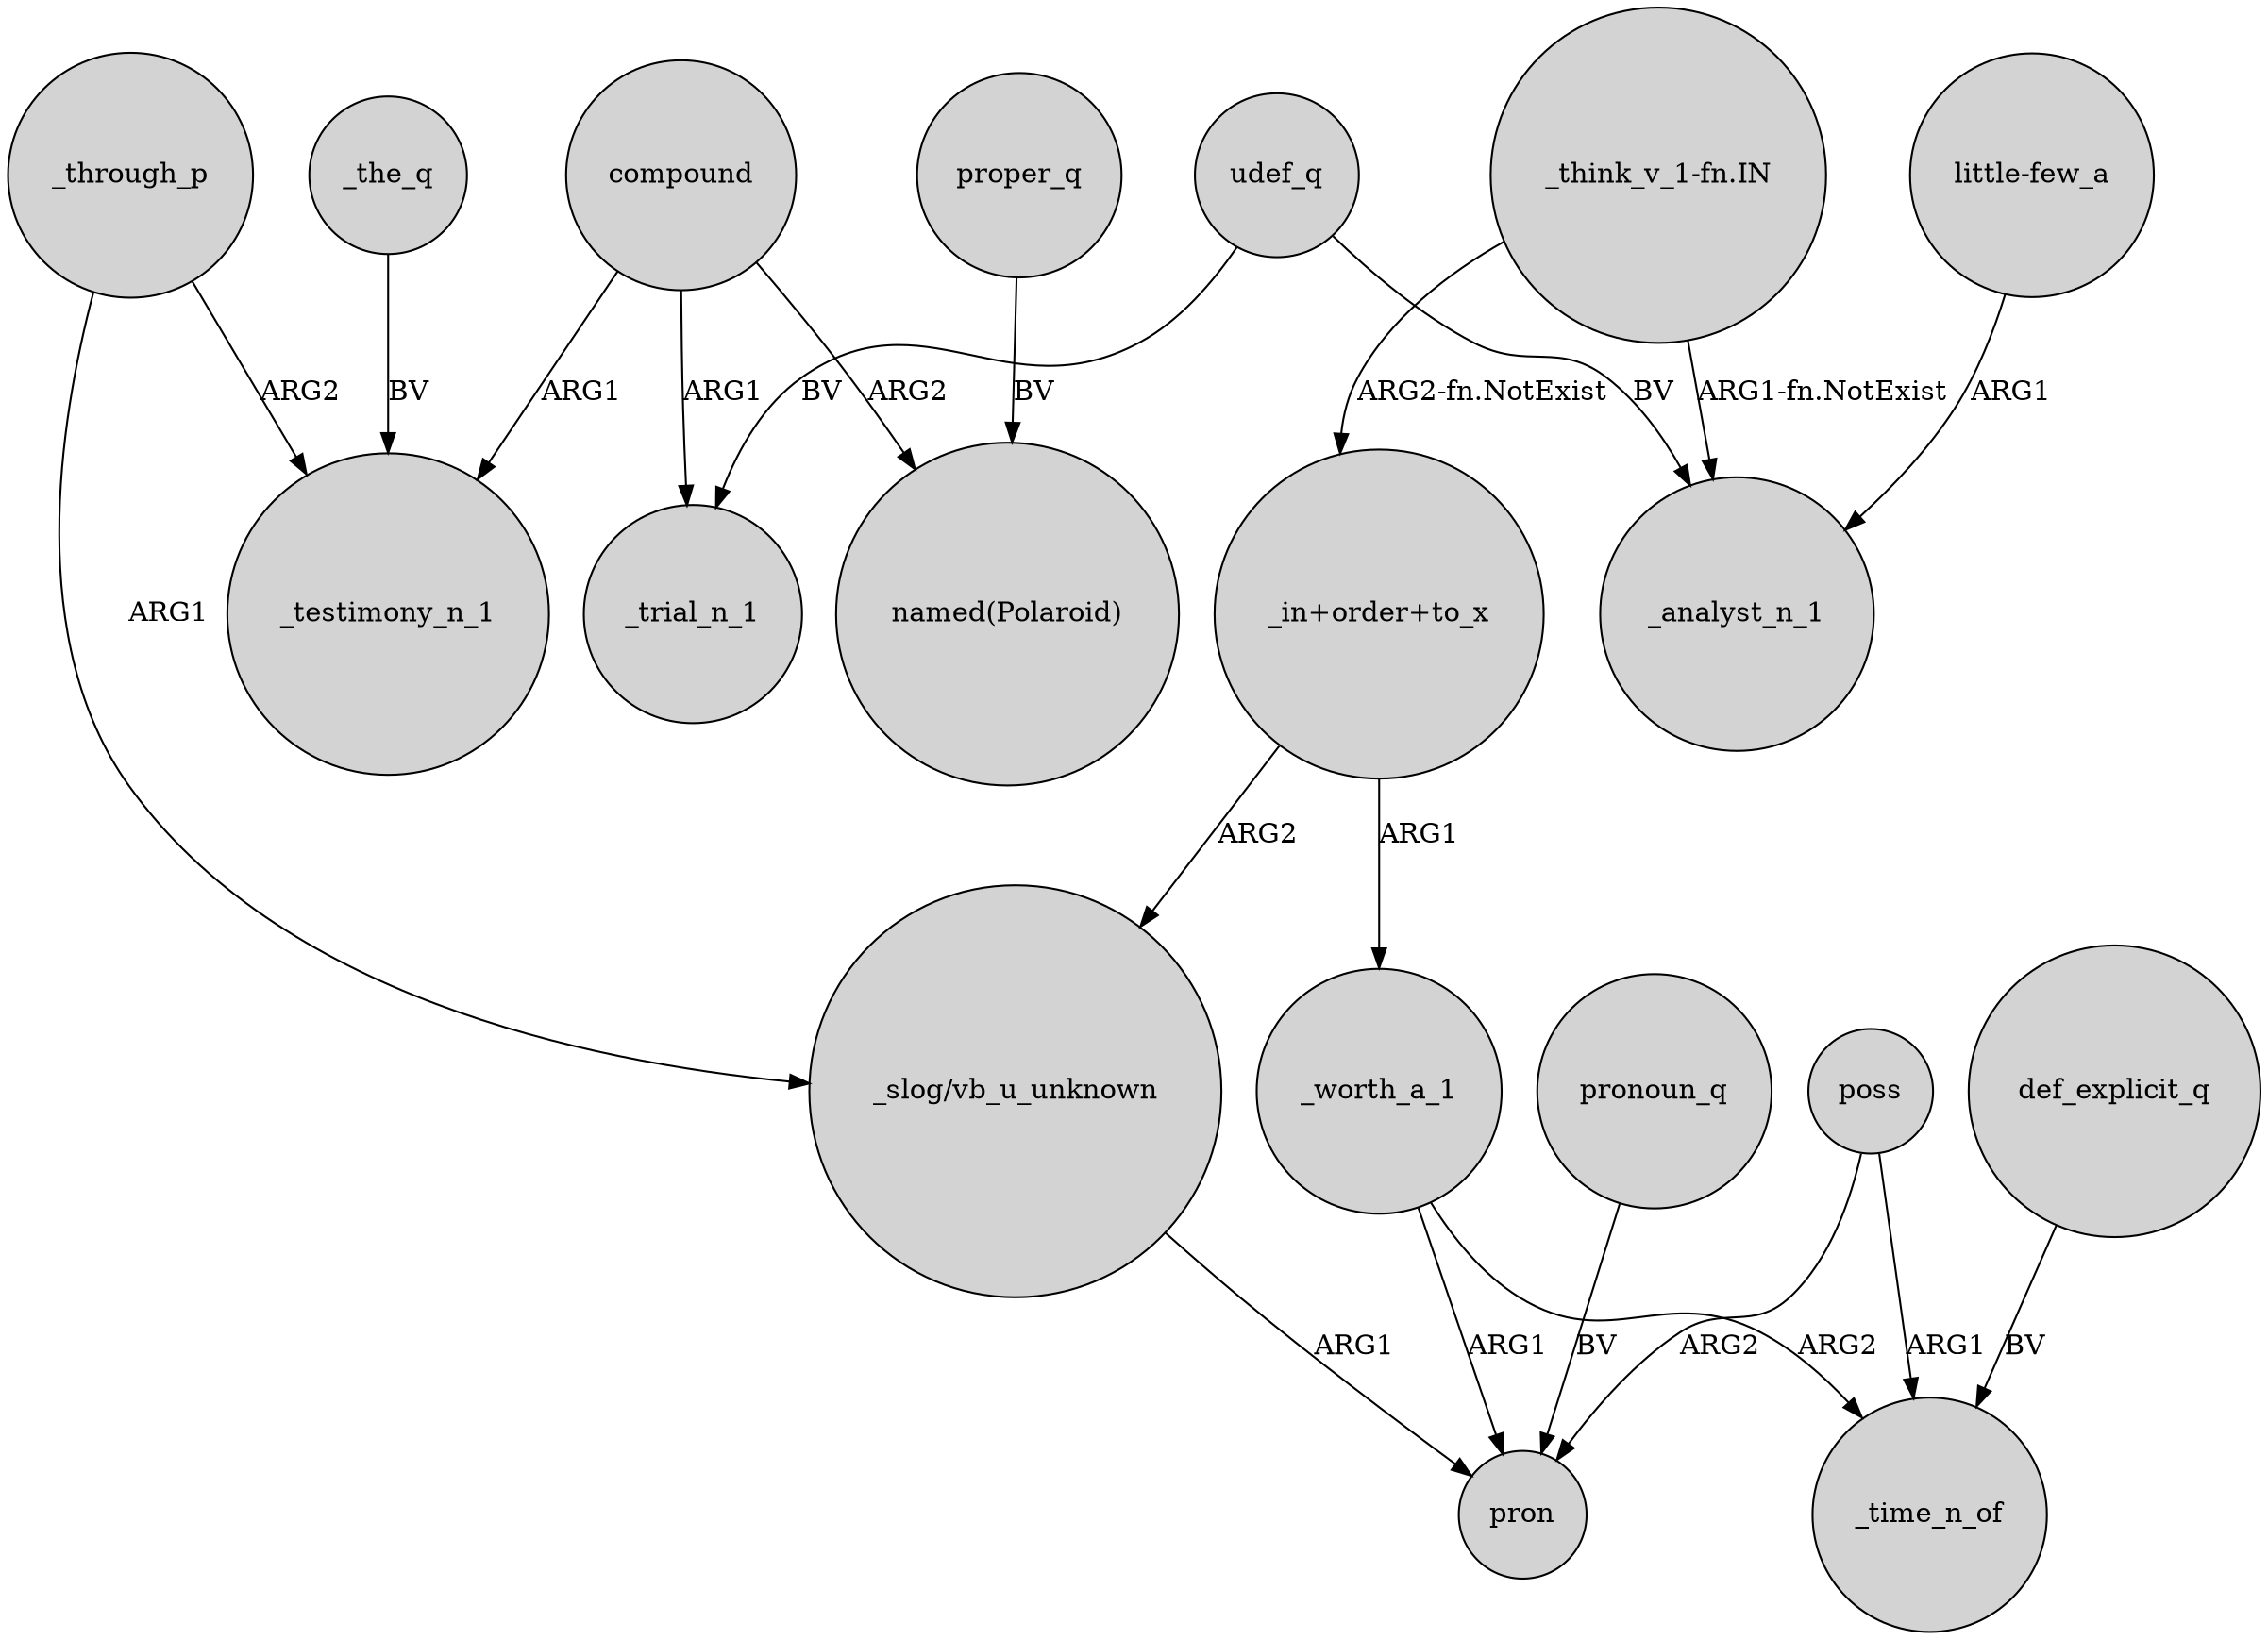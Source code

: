 digraph {
	node [shape=circle style=filled]
	"_in+order+to_x" -> "_slog/vb_u_unknown" [label=ARG2]
	_worth_a_1 -> pron [label=ARG1]
	_worth_a_1 -> _time_n_of [label=ARG2]
	poss -> pron [label=ARG2]
	poss -> _time_n_of [label=ARG1]
	_through_p -> _testimony_n_1 [label=ARG2]
	compound -> "named(Polaroid)" [label=ARG2]
	proper_q -> "named(Polaroid)" [label=BV]
	pronoun_q -> pron [label=BV]
	"_slog/vb_u_unknown" -> pron [label=ARG1]
	_through_p -> "_slog/vb_u_unknown" [label=ARG1]
	_the_q -> _testimony_n_1 [label=BV]
	compound -> _testimony_n_1 [label=ARG1]
	compound -> _trial_n_1 [label=ARG1]
	"_in+order+to_x" -> _worth_a_1 [label=ARG1]
	def_explicit_q -> _time_n_of [label=BV]
	udef_q -> _trial_n_1 [label=BV]
	"little-few_a" -> _analyst_n_1 [label=ARG1]
	"_think_v_1-fn.IN" -> "_in+order+to_x" [label="ARG2-fn.NotExist"]
	udef_q -> _analyst_n_1 [label=BV]
	"_think_v_1-fn.IN" -> _analyst_n_1 [label="ARG1-fn.NotExist"]
}
